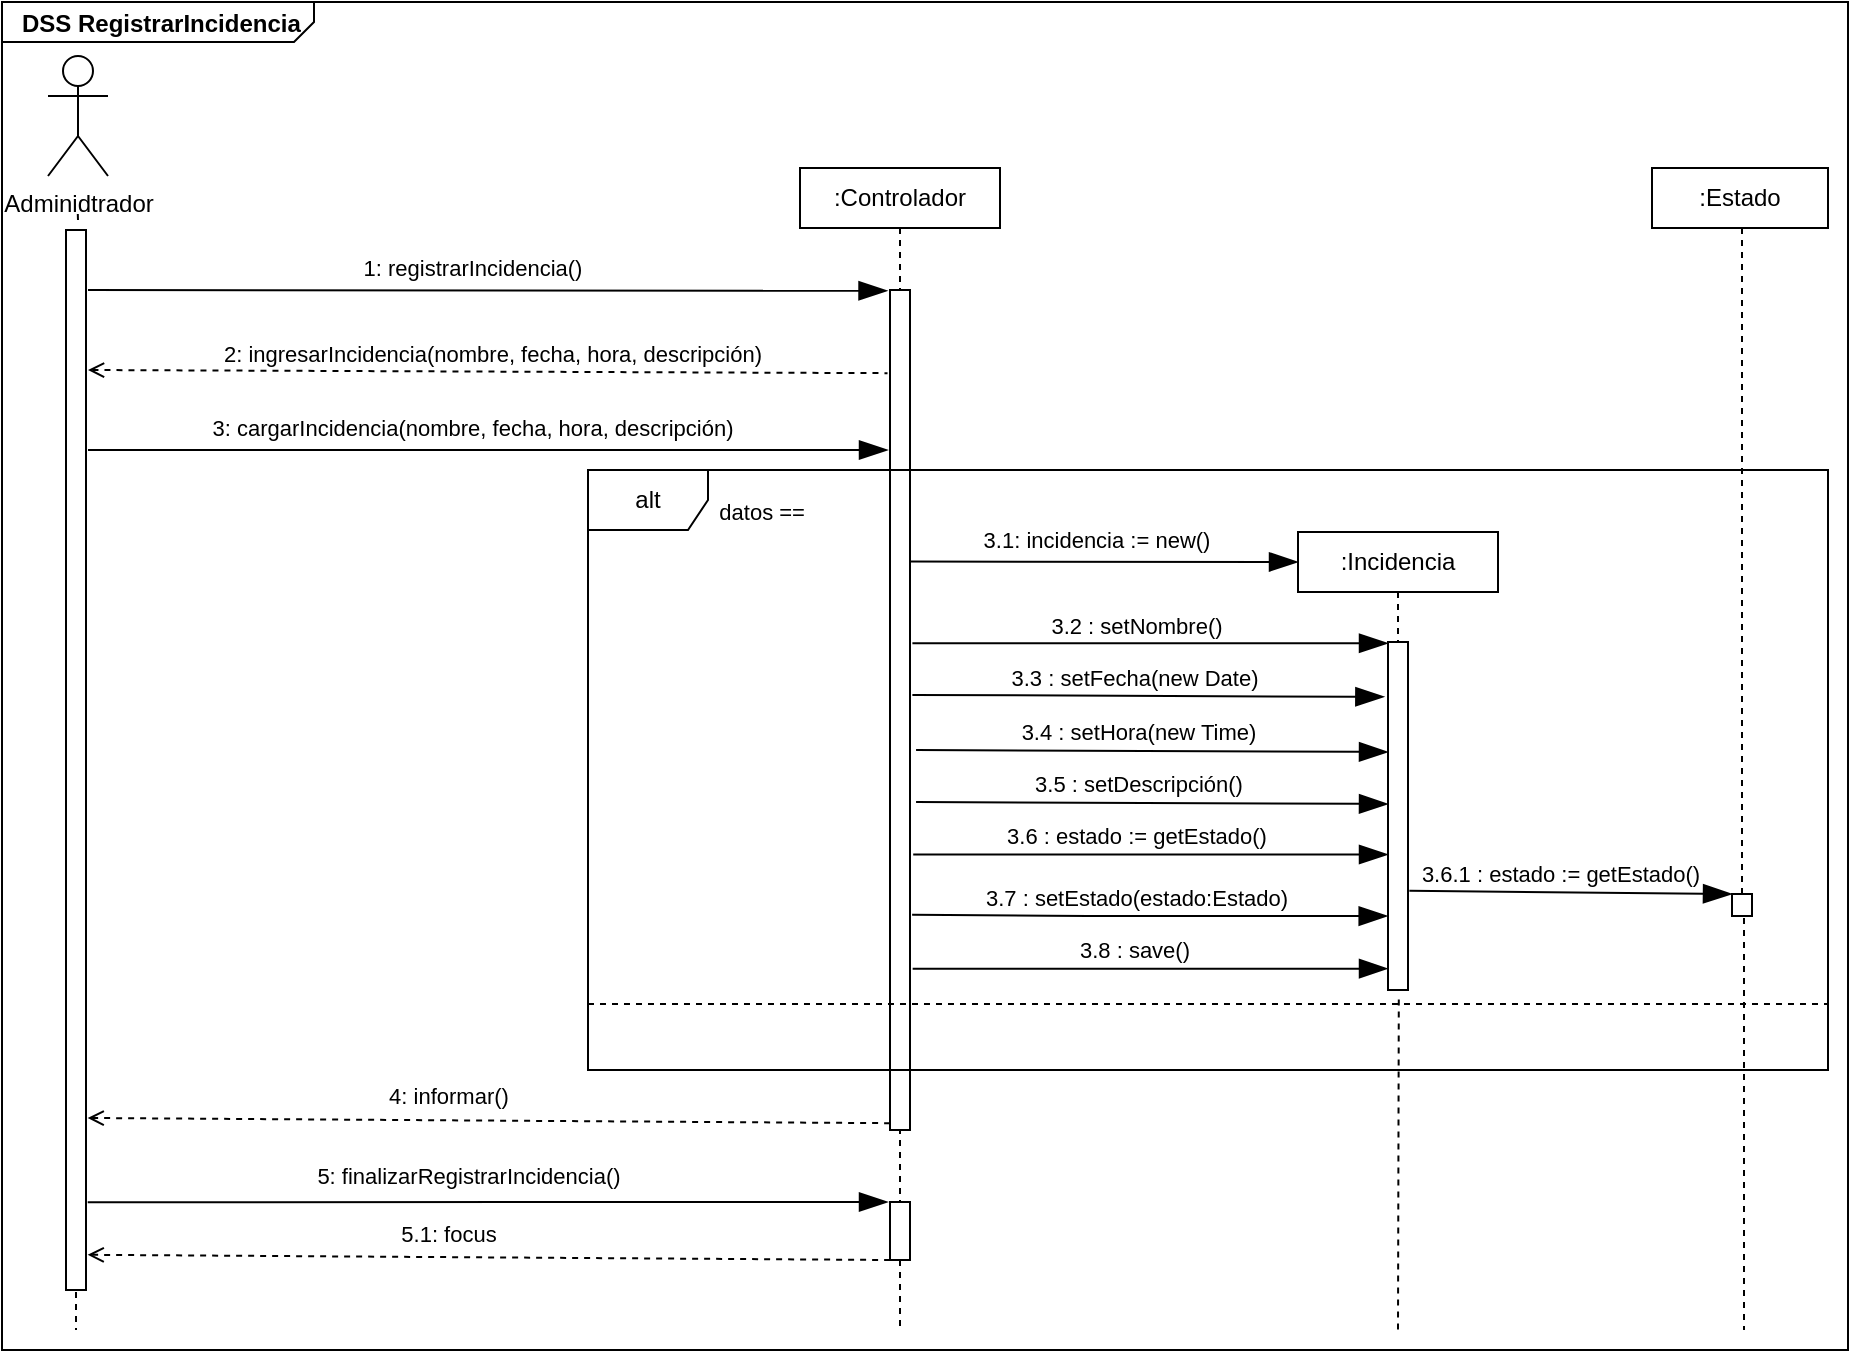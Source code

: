<mxfile>
    <diagram id="ywkjW1GdU65RQbeljVVS" name="DSD RegistrarIncidencia - 01">
        <mxGraphModel dx="1202" dy="518" grid="1" gridSize="10" guides="1" tooltips="1" connect="1" arrows="1" fold="1" page="1" pageScale="1" pageWidth="827" pageHeight="1169" math="0" shadow="0">
            <root>
                <mxCell id="0"/>
                <mxCell id="1" parent="0"/>
                <mxCell id="9e8IW_gTy-gTYRd1jonk-1" value="&lt;p style=&quot;margin: 0px ; margin-top: 4px ; margin-left: 10px ; text-align: left&quot;&gt;&lt;b&gt;DSS RegistrarIncidencia&lt;br&gt;&lt;/b&gt;&lt;/p&gt;" style="html=1;shape=mxgraph.sysml.package;labelX=156;html=1;overflow=fill;strokeWidth=1;recursiveResize=0;" parent="1" vertex="1">
                    <mxGeometry x="17" y="56" width="923" height="674" as="geometry"/>
                </mxCell>
                <mxCell id="9e8IW_gTy-gTYRd1jonk-2" value=":Controlador" style="shape=rect;html=1;whiteSpace=wrap;align=center;" parent="1" vertex="1">
                    <mxGeometry x="416" y="139" width="100" height="30" as="geometry"/>
                </mxCell>
                <mxCell id="9e8IW_gTy-gTYRd1jonk-3" value="" style="edgeStyle=none;dashed=1;html=1;endArrow=none;startArrow=none;" parent="1" edge="1">
                    <mxGeometry relative="1" as="geometry">
                        <mxPoint x="54" y="720" as="targetPoint"/>
                        <mxPoint x="54" y="509" as="sourcePoint"/>
                    </mxGeometry>
                </mxCell>
                <mxCell id="9e8IW_gTy-gTYRd1jonk-4" value="" style="edgeStyle=none;dashed=1;html=1;endArrow=none;" parent="1" source="9e8IW_gTy-gTYRd1jonk-2" edge="1">
                    <mxGeometry relative="1" as="geometry">
                        <mxPoint x="466" y="720" as="targetPoint"/>
                        <mxPoint x="465.98" y="415" as="sourcePoint"/>
                    </mxGeometry>
                </mxCell>
                <mxCell id="9e8IW_gTy-gTYRd1jonk-5" value="Adminidtrador" style="shape=umlActor;verticalLabelPosition=bottom;verticalAlign=top;html=1;" parent="1" vertex="1">
                    <mxGeometry x="40" y="83" width="30" height="60" as="geometry"/>
                </mxCell>
                <mxCell id="9e8IW_gTy-gTYRd1jonk-6" value=":Incidencia" style="shape=rect;html=1;whiteSpace=wrap;align=center;" parent="1" vertex="1">
                    <mxGeometry x="665" y="321" width="100" height="30" as="geometry"/>
                </mxCell>
                <mxCell id="9e8IW_gTy-gTYRd1jonk-7" value="" style="edgeStyle=none;dashed=1;html=1;endArrow=none;startArrow=none;exitX=0.54;exitY=1.027;exitDx=0;exitDy=0;exitPerimeter=0;" parent="1" source="9e8IW_gTy-gTYRd1jonk-12" edge="1">
                    <mxGeometry relative="1" as="geometry">
                        <mxPoint x="715" y="720" as="targetPoint"/>
                        <mxPoint x="714.87" y="558" as="sourcePoint"/>
                    </mxGeometry>
                </mxCell>
                <mxCell id="9e8IW_gTy-gTYRd1jonk-8" value="3.1: incidencia := new()" style="edgeStyle=none;html=1;endArrow=blockThin;verticalAlign=bottom;endSize=12;endFill=1;entryX=0;entryY=0.5;entryDx=0;entryDy=0;exitX=0.8;exitY=0.55;exitDx=0;exitDy=0;exitPerimeter=0;" parent="1" target="9e8IW_gTy-gTYRd1jonk-6" edge="1">
                    <mxGeometry x="-0.041" y="2" relative="1" as="geometry">
                        <mxPoint x="470.0" y="335.8" as="sourcePoint"/>
                        <mxPoint x="600" y="336" as="targetPoint"/>
                        <mxPoint as="offset"/>
                    </mxGeometry>
                </mxCell>
                <mxCell id="9e8IW_gTy-gTYRd1jonk-9" value="" style="html=1;points=[];perimeter=orthogonalPerimeter;" parent="1" vertex="1">
                    <mxGeometry x="49" y="170" width="10" height="530" as="geometry"/>
                </mxCell>
                <mxCell id="9e8IW_gTy-gTYRd1jonk-10" value="" style="edgeStyle=none;dashed=1;html=1;endArrow=none;entryX=0.606;entryY=-0.005;entryDx=0;entryDy=0;entryPerimeter=0;" parent="1" target="9e8IW_gTy-gTYRd1jonk-9" edge="1">
                    <mxGeometry relative="1" as="geometry">
                        <mxPoint x="54" y="420" as="targetPoint"/>
                        <mxPoint x="54.904" y="162.0" as="sourcePoint"/>
                    </mxGeometry>
                </mxCell>
                <mxCell id="9e8IW_gTy-gTYRd1jonk-11" value="" style="html=1;points=[];perimeter=orthogonalPerimeter;" parent="1" vertex="1">
                    <mxGeometry x="461" y="200" width="10" height="420" as="geometry"/>
                </mxCell>
                <mxCell id="9e8IW_gTy-gTYRd1jonk-12" value="" style="html=1;points=[];perimeter=orthogonalPerimeter;" parent="1" vertex="1">
                    <mxGeometry x="710" y="376" width="10" height="174" as="geometry"/>
                </mxCell>
                <mxCell id="9e8IW_gTy-gTYRd1jonk-13" value="" style="edgeStyle=none;dashed=1;html=1;endArrow=none;" parent="1" source="9e8IW_gTy-gTYRd1jonk-6" target="9e8IW_gTy-gTYRd1jonk-12" edge="1">
                    <mxGeometry relative="1" as="geometry">
                        <mxPoint x="709" y="490" as="targetPoint"/>
                        <mxPoint x="709" y="351" as="sourcePoint"/>
                    </mxGeometry>
                </mxCell>
                <mxCell id="9e8IW_gTy-gTYRd1jonk-15" value="3.2 : setNombre()" style="edgeStyle=none;html=1;endArrow=blockThin;verticalAlign=bottom;endSize=12;endFill=1;exitX=1.02;exitY=0.697;exitDx=0;exitDy=0;exitPerimeter=0;" parent="1" edge="1">
                    <mxGeometry x="-0.064" relative="1" as="geometry">
                        <mxPoint x="472.2" y="376.652" as="sourcePoint"/>
                        <mxPoint x="710" y="376.652" as="targetPoint"/>
                        <mxPoint as="offset"/>
                    </mxGeometry>
                </mxCell>
                <mxCell id="9e8IW_gTy-gTYRd1jonk-16" value="3.3 : setFecha(new Date)" style="edgeStyle=none;html=1;endArrow=blockThin;verticalAlign=bottom;endSize=12;endFill=1;entryX=-0.183;entryY=0.363;entryDx=0;entryDy=0;entryPerimeter=0;exitX=1.02;exitY=0.747;exitDx=0;exitDy=0;exitPerimeter=0;" parent="1" edge="1">
                    <mxGeometry x="-0.064" relative="1" as="geometry">
                        <mxPoint x="472.2" y="402.452" as="sourcePoint"/>
                        <mxPoint x="708.17" y="403.436" as="targetPoint"/>
                        <mxPoint as="offset"/>
                    </mxGeometry>
                </mxCell>
                <mxCell id="9e8IW_gTy-gTYRd1jonk-17" value="3.6 : estado := getEstado()" style="edgeStyle=none;html=1;endArrow=blockThin;verticalAlign=bottom;endSize=12;endFill=1;exitX=1.06;exitY=0.797;exitDx=0;exitDy=0;exitPerimeter=0;" parent="1" edge="1">
                    <mxGeometry x="-0.064" relative="1" as="geometry">
                        <mxPoint x="472.6" y="482.252" as="sourcePoint"/>
                        <mxPoint x="710" y="482.252" as="targetPoint"/>
                        <mxPoint as="offset"/>
                    </mxGeometry>
                </mxCell>
                <mxCell id="9e8IW_gTy-gTYRd1jonk-18" value="4: informar()" style="endArrow=none;html=1;exitX=1.183;exitY=0.781;exitDx=0;exitDy=0;exitPerimeter=0;endFill=0;startArrow=open;startFill=0;dashed=1;entryX=0.2;entryY=0.999;entryDx=0;entryDy=0;entryPerimeter=0;" parent="1" edge="1">
                    <mxGeometry x="-0.102" y="12" width="50" height="50" relative="1" as="geometry">
                        <mxPoint x="59.83" y="613.986" as="sourcePoint"/>
                        <mxPoint x="461" y="616.59" as="targetPoint"/>
                        <mxPoint as="offset"/>
                    </mxGeometry>
                </mxCell>
                <mxCell id="9e8IW_gTy-gTYRd1jonk-19" value="3.8 : save()" style="edgeStyle=none;html=1;endArrow=blockThin;verticalAlign=bottom;endSize=12;endFill=1;exitX=1.033;exitY=0.927;exitDx=0;exitDy=0;exitPerimeter=0;" parent="1" edge="1">
                    <mxGeometry x="-0.064" relative="1" as="geometry">
                        <mxPoint x="472.33" y="539.332" as="sourcePoint"/>
                        <mxPoint x="710" y="539.332" as="targetPoint"/>
                        <mxPoint as="offset"/>
                    </mxGeometry>
                </mxCell>
                <mxCell id="9e8IW_gTy-gTYRd1jonk-20" value=":Estado" style="shape=rect;html=1;whiteSpace=wrap;align=center;" parent="1" vertex="1">
                    <mxGeometry x="842" y="139" width="88" height="30" as="geometry"/>
                </mxCell>
                <mxCell id="9e8IW_gTy-gTYRd1jonk-21" value="" style="html=1;points=[];perimeter=orthogonalPerimeter;" parent="1" vertex="1">
                    <mxGeometry x="882" y="502" width="10" height="11" as="geometry"/>
                </mxCell>
                <mxCell id="9e8IW_gTy-gTYRd1jonk-22" value="" style="edgeStyle=none;dashed=1;html=1;endArrow=none;" parent="1" target="9e8IW_gTy-gTYRd1jonk-21" edge="1">
                    <mxGeometry relative="1" as="geometry">
                        <mxPoint x="887" y="450" as="targetPoint"/>
                        <mxPoint x="887" y="169" as="sourcePoint"/>
                    </mxGeometry>
                </mxCell>
                <mxCell id="9e8IW_gTy-gTYRd1jonk-23" value="" style="edgeStyle=none;dashed=1;html=1;endArrow=none;startArrow=none;exitX=0.6;exitY=1.091;exitDx=0;exitDy=0;exitPerimeter=0;" parent="1" source="9e8IW_gTy-gTYRd1jonk-21" edge="1">
                    <mxGeometry relative="1" as="geometry">
                        <mxPoint x="888" y="720" as="targetPoint"/>
                        <mxPoint x="889" y="530" as="sourcePoint"/>
                    </mxGeometry>
                </mxCell>
                <mxCell id="9e8IW_gTy-gTYRd1jonk-24" value="3.6.1 : estado := getEstado()" style="edgeStyle=none;html=1;endArrow=blockThin;verticalAlign=bottom;endSize=12;endFill=1;exitX=1.067;exitY=0.578;exitDx=0;exitDy=0;exitPerimeter=0;" parent="1" edge="1">
                    <mxGeometry x="-0.064" relative="1" as="geometry">
                        <mxPoint x="720.67" y="500.416" as="sourcePoint"/>
                        <mxPoint x="882" y="502" as="targetPoint"/>
                        <mxPoint as="offset"/>
                    </mxGeometry>
                </mxCell>
                <mxCell id="9e8IW_gTy-gTYRd1jonk-26" value="1: registrarIncidencia()" style="edgeStyle=none;html=1;endArrow=blockThin;verticalAlign=bottom;endSize=12;endFill=1;entryX=-0.124;entryY=0.001;entryDx=0;entryDy=0;entryPerimeter=0;" parent="1" target="9e8IW_gTy-gTYRd1jonk-11" edge="1">
                    <mxGeometry x="-0.041" y="2" relative="1" as="geometry">
                        <mxPoint x="60" y="200" as="sourcePoint"/>
                        <mxPoint x="351" y="200" as="targetPoint"/>
                        <mxPoint as="offset"/>
                    </mxGeometry>
                </mxCell>
                <mxCell id="9e8IW_gTy-gTYRd1jonk-27" value="alt" style="shape=umlFrame;whiteSpace=wrap;html=1;" parent="1" vertex="1">
                    <mxGeometry x="310" y="290" width="620" height="300" as="geometry"/>
                </mxCell>
                <mxCell id="9e8IW_gTy-gTYRd1jonk-28" value="3: cargarIncidencia(nombre, fecha, hora, descripción)" style="edgeStyle=none;html=1;endArrow=blockThin;verticalAlign=bottom;endSize=12;endFill=1;" parent="1" edge="1">
                    <mxGeometry x="-0.041" y="2" relative="1" as="geometry">
                        <mxPoint x="60" y="280" as="sourcePoint"/>
                        <mxPoint x="460" y="280" as="targetPoint"/>
                        <mxPoint as="offset"/>
                    </mxGeometry>
                </mxCell>
                <mxCell id="9e8IW_gTy-gTYRd1jonk-29" value="&lt;span style=&quot;font-size: 11px ; font-family: &amp;#34;calibri&amp;#34; , &amp;#34;sans-serif&amp;#34;&quot;&gt;&lt;font color=&quot;#ffffff&quot; style=&quot;font-size: 11px&quot;&gt;[&lt;/font&gt;&lt;/span&gt;&lt;span&gt;datos ==&amp;nbsp;&lt;/span&gt;&lt;span style=&quot;font-size: 11px ; font-family: &amp;#34;calibri&amp;#34; , &amp;#34;sans-serif&amp;#34;&quot;&gt;&lt;font color=&quot;#ffffff&quot; style=&quot;font-size: 11px&quot;&gt;validos]&lt;/font&gt;&lt;/span&gt;" style="text;html=1;strokeColor=none;fillColor=none;align=center;verticalAlign=middle;whiteSpace=wrap;rounded=0;fontSize=11;" parent="1" vertex="1">
                    <mxGeometry x="368" y="296" width="93" height="30" as="geometry"/>
                </mxCell>
                <mxCell id="9e8IW_gTy-gTYRd1jonk-30" value="2: ingresarIncidencia(nombre, fecha, hora, descripción)" style="edgeStyle=none;html=1;endArrow=none;verticalAlign=bottom;endSize=12;endFill=0;startArrow=open;startFill=0;dashed=1;entryX=-0.124;entryY=0.099;entryDx=0;entryDy=0;entryPerimeter=0;" parent="1" target="9e8IW_gTy-gTYRd1jonk-11" edge="1">
                    <mxGeometry x="0.01" relative="1" as="geometry">
                        <mxPoint x="60" y="240" as="sourcePoint"/>
                        <mxPoint x="351" y="240" as="targetPoint"/>
                        <mxPoint as="offset"/>
                    </mxGeometry>
                </mxCell>
                <mxCell id="9e8IW_gTy-gTYRd1jonk-31" value="" style="endArrow=none;html=1;dashed=1;fontSize=10;fontColor=#FFFFFF;entryX=1;entryY=0.859;entryDx=0;entryDy=0;entryPerimeter=0;" parent="1" edge="1">
                    <mxGeometry width="50" height="50" relative="1" as="geometry">
                        <mxPoint x="310" y="557" as="sourcePoint"/>
                        <mxPoint x="930" y="557.06" as="targetPoint"/>
                    </mxGeometry>
                </mxCell>
                <mxCell id="cHvYax992kicr-TwUcTw-1" value="" style="endArrow=blockThin;html=1;exitX=0.086;exitY=0.994;exitDx=0;exitDy=0;exitPerimeter=0;endFill=1;endSize=12;" parent="1" edge="1">
                    <mxGeometry width="50" height="50" relative="1" as="geometry">
                        <mxPoint x="59.86" y="656.12" as="sourcePoint"/>
                        <mxPoint x="460" y="656" as="targetPoint"/>
                    </mxGeometry>
                </mxCell>
                <mxCell id="cHvYax992kicr-TwUcTw-3" value="5: finalizarRegistrarIncidencia()" style="edgeLabel;html=1;align=center;verticalAlign=middle;resizable=0;points=[];" parent="cHvYax992kicr-TwUcTw-1" vertex="1" connectable="0">
                    <mxGeometry x="0.14" y="-5" relative="1" as="geometry">
                        <mxPoint x="-38" y="-18" as="offset"/>
                    </mxGeometry>
                </mxCell>
                <mxCell id="cHvYax992kicr-TwUcTw-2" value="" style="html=1;points=[];perimeter=orthogonalPerimeter;" parent="1" vertex="1">
                    <mxGeometry x="461" y="656" width="10" height="29" as="geometry"/>
                </mxCell>
                <mxCell id="cHvYax992kicr-TwUcTw-6" value="5.1: focus" style="endArrow=none;html=1;exitX=1.183;exitY=0.781;exitDx=0;exitDy=0;exitPerimeter=0;endFill=0;startArrow=open;startFill=0;dashed=1;entryX=0.2;entryY=0.999;entryDx=0;entryDy=0;entryPerimeter=0;" parent="1" edge="1">
                    <mxGeometry x="-0.102" y="12" width="50" height="50" relative="1" as="geometry">
                        <mxPoint x="59.83" y="682.396" as="sourcePoint"/>
                        <mxPoint x="461" y="685.0" as="targetPoint"/>
                        <mxPoint as="offset"/>
                    </mxGeometry>
                </mxCell>
                <mxCell id="2lfR7MNyvM3aZ6xBtBCL-1" value="3.7 : setEstado(estado:Estado)" style="edgeStyle=none;html=1;endArrow=blockThin;verticalAlign=bottom;endSize=12;endFill=1;entryX=-0.017;entryY=0.727;entryDx=0;entryDy=0;entryPerimeter=0;exitX=1.006;exitY=0.869;exitDx=0;exitDy=0;exitPerimeter=0;" parent="1" edge="1">
                    <mxGeometry x="-0.061" relative="1" as="geometry">
                        <mxPoint x="472.06" y="512.404" as="sourcePoint"/>
                        <mxPoint x="709.83" y="513.044" as="targetPoint"/>
                        <mxPoint as="offset"/>
                        <Array as="points">
                            <mxPoint x="550" y="513"/>
                        </Array>
                    </mxGeometry>
                </mxCell>
                <mxCell id="F_MSPyYtYtzCuBiD-bw5-1" value="3.4 : setHora(new Time)" style="edgeStyle=none;html=1;endArrow=blockThin;verticalAlign=bottom;endSize=12;endFill=1;entryX=-0.183;entryY=0.363;entryDx=0;entryDy=0;entryPerimeter=0;exitX=1.02;exitY=0.747;exitDx=0;exitDy=0;exitPerimeter=0;" parent="1" edge="1">
                    <mxGeometry x="-0.064" relative="1" as="geometry">
                        <mxPoint x="474.03" y="430.002" as="sourcePoint"/>
                        <mxPoint x="710.0" y="430.986" as="targetPoint"/>
                        <mxPoint as="offset"/>
                    </mxGeometry>
                </mxCell>
                <mxCell id="F_MSPyYtYtzCuBiD-bw5-2" value="3.5 : setDescripción()" style="edgeStyle=none;html=1;endArrow=blockThin;verticalAlign=bottom;endSize=12;endFill=1;entryX=-0.183;entryY=0.363;entryDx=0;entryDy=0;entryPerimeter=0;exitX=1.02;exitY=0.747;exitDx=0;exitDy=0;exitPerimeter=0;" parent="1" edge="1">
                    <mxGeometry x="-0.064" relative="1" as="geometry">
                        <mxPoint x="474.03" y="456.002" as="sourcePoint"/>
                        <mxPoint x="710" y="456.986" as="targetPoint"/>
                        <mxPoint as="offset"/>
                    </mxGeometry>
                </mxCell>
            </root>
        </mxGraphModel>
    </diagram>
    <diagram id="ZC-CvgjaUYT2lDbVZUbr" name="DSD RegistrarSolicitud - 02">
        <mxGraphModel dx="1414" dy="609" grid="1" gridSize="10" guides="1" tooltips="1" connect="1" arrows="1" fold="1" page="1" pageScale="1" pageWidth="827" pageHeight="1169" math="0" shadow="0">
            <root>
                <mxCell id="NvEh2hjnPM8XKHTTVufB-0"/>
                <mxCell id="NvEh2hjnPM8XKHTTVufB-1" parent="NvEh2hjnPM8XKHTTVufB-0"/>
                <mxCell id="Ah4GFD8Gs_DWcPnJRt3K-0" value="&lt;p style=&quot;margin: 0px ; margin-top: 4px ; margin-left: 10px ; text-align: left&quot;&gt;&lt;b&gt;DSS RegistrarSolicitud&lt;br&gt;&lt;/b&gt;&lt;/p&gt;" style="html=1;shape=mxgraph.sysml.package;labelX=156;html=1;overflow=fill;strokeWidth=1;recursiveResize=0;" parent="NvEh2hjnPM8XKHTTVufB-1" vertex="1">
                    <mxGeometry x="10" y="50" width="1256" height="880" as="geometry"/>
                </mxCell>
                <mxCell id="Ah4GFD8Gs_DWcPnJRt3K-1" value=":Controlador" style="shape=rect;html=1;whiteSpace=wrap;align=center;" parent="NvEh2hjnPM8XKHTTVufB-1" vertex="1">
                    <mxGeometry x="571" y="139" width="100" height="30" as="geometry"/>
                </mxCell>
                <mxCell id="Ah4GFD8Gs_DWcPnJRt3K-2" value="" style="edgeStyle=none;dashed=1;html=1;endArrow=none;startArrow=none;" parent="NvEh2hjnPM8XKHTTVufB-1" edge="1">
                    <mxGeometry relative="1" as="geometry">
                        <mxPoint x="49" y="920" as="targetPoint"/>
                        <mxPoint x="49" y="556" as="sourcePoint"/>
                    </mxGeometry>
                </mxCell>
                <mxCell id="Ah4GFD8Gs_DWcPnJRt3K-3" value="" style="edgeStyle=none;dashed=1;html=1;endArrow=none;" parent="NvEh2hjnPM8XKHTTVufB-1" edge="1">
                    <mxGeometry relative="1" as="geometry">
                        <mxPoint x="621" y="920" as="targetPoint"/>
                        <mxPoint x="621" y="170.0" as="sourcePoint"/>
                    </mxGeometry>
                </mxCell>
                <mxCell id="Ah4GFD8Gs_DWcPnJRt3K-4" value="Adminidtrador" style="shape=umlActor;verticalLabelPosition=bottom;verticalAlign=top;html=1;" parent="NvEh2hjnPM8XKHTTVufB-1" vertex="1">
                    <mxGeometry x="35" y="83" width="30" height="60" as="geometry"/>
                </mxCell>
                <mxCell id="Ah4GFD8Gs_DWcPnJRt3K-5" value=":Solicitud" style="shape=rect;html=1;whiteSpace=wrap;align=center;" parent="NvEh2hjnPM8XKHTTVufB-1" vertex="1">
                    <mxGeometry x="857" y="302" width="100" height="30" as="geometry"/>
                </mxCell>
                <mxCell id="Ah4GFD8Gs_DWcPnJRt3K-6" value="" style="edgeStyle=none;dashed=1;html=1;endArrow=none;startArrow=none;exitX=0.583;exitY=1.009;exitDx=0;exitDy=0;exitPerimeter=0;entryX=0.719;entryY=0.988;entryDx=0;entryDy=0;entryPerimeter=0;" parent="NvEh2hjnPM8XKHTTVufB-1" target="Ah4GFD8Gs_DWcPnJRt3K-0" edge="1">
                    <mxGeometry relative="1" as="geometry">
                        <mxPoint x="907" y="780" as="targetPoint"/>
                        <mxPoint x="906.83" y="638.214" as="sourcePoint"/>
                    </mxGeometry>
                </mxCell>
                <mxCell id="Ah4GFD8Gs_DWcPnJRt3K-7" value="3.1: solicitud := new()" style="edgeStyle=none;html=1;endArrow=blockThin;verticalAlign=bottom;endSize=12;endFill=1;entryX=0;entryY=0.5;entryDx=0;entryDy=0;exitX=0.8;exitY=0.55;exitDx=0;exitDy=0;exitPerimeter=0;" parent="NvEh2hjnPM8XKHTTVufB-1" target="Ah4GFD8Gs_DWcPnJRt3K-5" edge="1">
                    <mxGeometry x="-0.041" y="2" relative="1" as="geometry">
                        <mxPoint x="625.0" y="316.8" as="sourcePoint"/>
                        <mxPoint x="755" y="317" as="targetPoint"/>
                        <mxPoint as="offset"/>
                    </mxGeometry>
                </mxCell>
                <mxCell id="Ah4GFD8Gs_DWcPnJRt3K-8" value="" style="html=1;points=[];perimeter=orthogonalPerimeter;" parent="NvEh2hjnPM8XKHTTVufB-1" vertex="1">
                    <mxGeometry x="44" y="170" width="10" height="730" as="geometry"/>
                </mxCell>
                <mxCell id="Ah4GFD8Gs_DWcPnJRt3K-9" value="" style="edgeStyle=none;dashed=1;html=1;endArrow=none;entryX=0.606;entryY=-0.005;entryDx=0;entryDy=0;entryPerimeter=0;" parent="NvEh2hjnPM8XKHTTVufB-1" target="Ah4GFD8Gs_DWcPnJRt3K-8" edge="1">
                    <mxGeometry relative="1" as="geometry">
                        <mxPoint x="54" y="420" as="targetPoint"/>
                        <mxPoint x="54.904" y="162.0" as="sourcePoint"/>
                    </mxGeometry>
                </mxCell>
                <mxCell id="Ah4GFD8Gs_DWcPnJRt3K-10" value="" style="html=1;points=[];perimeter=orthogonalPerimeter;" parent="NvEh2hjnPM8XKHTTVufB-1" vertex="1">
                    <mxGeometry x="616" y="200" width="10" height="550" as="geometry"/>
                </mxCell>
                <mxCell id="Ah4GFD8Gs_DWcPnJRt3K-11" value="" style="html=1;points=[];perimeter=orthogonalPerimeter;" parent="NvEh2hjnPM8XKHTTVufB-1" vertex="1">
                    <mxGeometry x="902" y="357" width="10" height="373" as="geometry"/>
                </mxCell>
                <mxCell id="Ah4GFD8Gs_DWcPnJRt3K-12" value="" style="edgeStyle=none;dashed=1;html=1;endArrow=none;" parent="NvEh2hjnPM8XKHTTVufB-1" source="Ah4GFD8Gs_DWcPnJRt3K-5" target="Ah4GFD8Gs_DWcPnJRt3K-11" edge="1">
                    <mxGeometry relative="1" as="geometry">
                        <mxPoint x="901" y="471" as="targetPoint"/>
                        <mxPoint x="901" y="332" as="sourcePoint"/>
                    </mxGeometry>
                </mxCell>
                <mxCell id="Ah4GFD8Gs_DWcPnJRt3K-13" value="3.2 : setNombre()" style="edgeStyle=none;html=1;endArrow=blockThin;verticalAlign=bottom;endSize=12;endFill=1;exitX=1.02;exitY=0.697;exitDx=0;exitDy=0;exitPerimeter=0;" parent="NvEh2hjnPM8XKHTTVufB-1" target="Ah4GFD8Gs_DWcPnJRt3K-11" edge="1">
                    <mxGeometry x="-0.064" relative="1" as="geometry">
                        <mxPoint x="627.2" y="357.652" as="sourcePoint"/>
                        <mxPoint x="865" y="357.652" as="targetPoint"/>
                        <mxPoint as="offset"/>
                    </mxGeometry>
                </mxCell>
                <mxCell id="Ah4GFD8Gs_DWcPnJRt3K-14" value="3.3 : setServicio(servicio_id)" style="edgeStyle=none;html=1;endArrow=blockThin;verticalAlign=bottom;endSize=12;endFill=1;entryX=0;entryY=0.07;entryDx=0;entryDy=0;entryPerimeter=0;exitX=1.02;exitY=0.747;exitDx=0;exitDy=0;exitPerimeter=0;" parent="NvEh2hjnPM8XKHTTVufB-1" target="Ah4GFD8Gs_DWcPnJRt3K-11" edge="1">
                    <mxGeometry x="-0.064" relative="1" as="geometry">
                        <mxPoint x="627.2" y="383.452" as="sourcePoint"/>
                        <mxPoint x="863.17" y="384.436" as="targetPoint"/>
                        <mxPoint as="offset"/>
                    </mxGeometry>
                </mxCell>
                <mxCell id="Ah4GFD8Gs_DWcPnJRt3K-15" value="3.10 : estado := getEstado()" style="edgeStyle=none;html=1;endArrow=blockThin;verticalAlign=bottom;endSize=12;endFill=1;exitX=1.06;exitY=0.797;exitDx=0;exitDy=0;exitPerimeter=0;" parent="NvEh2hjnPM8XKHTTVufB-1" edge="1">
                    <mxGeometry x="-0.064" relative="1" as="geometry">
                        <mxPoint x="627.6" y="573.252" as="sourcePoint"/>
                        <mxPoint x="900" y="573" as="targetPoint"/>
                        <mxPoint as="offset"/>
                    </mxGeometry>
                </mxCell>
                <mxCell id="Ah4GFD8Gs_DWcPnJRt3K-16" value="4 : informar()" style="endArrow=none;html=1;endFill=0;startArrow=open;startFill=0;dashed=1;entryX=0.4;entryY=0.97;entryDx=0;entryDy=0;entryPerimeter=0;" parent="NvEh2hjnPM8XKHTTVufB-1" edge="1">
                    <mxGeometry x="-0.102" y="12" width="50" height="50" relative="1" as="geometry">
                        <mxPoint x="53" y="812.46" as="sourcePoint"/>
                        <mxPoint x="619" y="812.1" as="targetPoint"/>
                        <mxPoint as="offset"/>
                    </mxGeometry>
                </mxCell>
                <mxCell id="Ah4GFD8Gs_DWcPnJRt3K-17" value="3.12 : save()" style="edgeStyle=none;html=1;endArrow=blockThin;verticalAlign=bottom;endSize=12;endFill=1;exitX=1.033;exitY=0.927;exitDx=0;exitDy=0;exitPerimeter=0;" parent="NvEh2hjnPM8XKHTTVufB-1" edge="1">
                    <mxGeometry x="-0.064" relative="1" as="geometry">
                        <mxPoint x="627.33" y="628.332" as="sourcePoint"/>
                        <mxPoint x="900" y="628" as="targetPoint"/>
                        <mxPoint as="offset"/>
                    </mxGeometry>
                </mxCell>
                <mxCell id="Ah4GFD8Gs_DWcPnJRt3K-18" value=":Estado" style="shape=rect;html=1;whiteSpace=wrap;align=center;" parent="NvEh2hjnPM8XKHTTVufB-1" vertex="1">
                    <mxGeometry x="1038" y="139" width="88" height="30" as="geometry"/>
                </mxCell>
                <mxCell id="Ah4GFD8Gs_DWcPnJRt3K-19" value="" style="html=1;points=[];perimeter=orthogonalPerimeter;" parent="NvEh2hjnPM8XKHTTVufB-1" vertex="1">
                    <mxGeometry x="1078" y="594" width="10" height="11" as="geometry"/>
                </mxCell>
                <mxCell id="Ah4GFD8Gs_DWcPnJRt3K-20" value="" style="edgeStyle=none;dashed=1;html=1;endArrow=none;" parent="NvEh2hjnPM8XKHTTVufB-1" target="Ah4GFD8Gs_DWcPnJRt3K-19" edge="1">
                    <mxGeometry relative="1" as="geometry">
                        <mxPoint x="1083" y="450" as="targetPoint"/>
                        <mxPoint x="1083" y="169" as="sourcePoint"/>
                    </mxGeometry>
                </mxCell>
                <mxCell id="Ah4GFD8Gs_DWcPnJRt3K-21" value="" style="edgeStyle=none;dashed=1;html=1;endArrow=none;startArrow=none;exitX=0.6;exitY=1;exitDx=0;exitDy=0;exitPerimeter=0;" parent="NvEh2hjnPM8XKHTTVufB-1" source="Ah4GFD8Gs_DWcPnJRt3K-19" edge="1">
                    <mxGeometry relative="1" as="geometry">
                        <mxPoint x="1084" y="920" as="targetPoint"/>
                        <mxPoint x="1084" y="610" as="sourcePoint"/>
                    </mxGeometry>
                </mxCell>
                <mxCell id="Ah4GFD8Gs_DWcPnJRt3K-22" value="3.10.1 : estado := getEstado()" style="edgeStyle=none;html=1;endArrow=blockThin;verticalAlign=bottom;endSize=12;endFill=1;exitX=1.067;exitY=0.578;exitDx=0;exitDy=0;exitPerimeter=0;" parent="NvEh2hjnPM8XKHTTVufB-1" edge="1">
                    <mxGeometry x="-0.029" y="-1" relative="1" as="geometry">
                        <mxPoint x="912.67" y="592.416" as="sourcePoint"/>
                        <mxPoint x="1081" y="594" as="targetPoint"/>
                        <mxPoint as="offset"/>
                    </mxGeometry>
                </mxCell>
                <mxCell id="Ah4GFD8Gs_DWcPnJRt3K-23" value="1: registrarSolicitud()" style="edgeStyle=none;html=1;endArrow=blockThin;verticalAlign=bottom;endSize=12;endFill=1;entryX=0.5;entryY=0.002;entryDx=0;entryDy=0;entryPerimeter=0;exitX=1.3;exitY=0.04;exitDx=0;exitDy=0;exitPerimeter=0;" parent="NvEh2hjnPM8XKHTTVufB-1" source="Ah4GFD8Gs_DWcPnJRt3K-8" edge="1">
                    <mxGeometry x="-0.041" y="2" relative="1" as="geometry">
                        <mxPoint x="52.52" y="199.828" as="sourcePoint"/>
                        <mxPoint x="617" y="200.1" as="targetPoint"/>
                        <mxPoint as="offset"/>
                    </mxGeometry>
                </mxCell>
                <mxCell id="Ah4GFD8Gs_DWcPnJRt3K-24" value="alt" style="shape=umlFrame;whiteSpace=wrap;html=1;" parent="NvEh2hjnPM8XKHTTVufB-1" vertex="1">
                    <mxGeometry x="462" y="275" width="778" height="515" as="geometry"/>
                </mxCell>
                <mxCell id="Ah4GFD8Gs_DWcPnJRt3K-26" value="&lt;span style=&quot;font-size: 11px ; font-family: &amp;#34;calibri&amp;#34; , &amp;#34;sans-serif&amp;#34;&quot;&gt;&lt;font color=&quot;#ffffff&quot; style=&quot;font-size: 11px&quot;&gt;[&lt;/font&gt;&lt;/span&gt;&lt;span&gt;datos ==&amp;nbsp;&lt;/span&gt;&lt;span style=&quot;font-size: 11px ; font-family: &amp;#34;calibri&amp;#34; , &amp;#34;sans-serif&amp;#34;&quot;&gt;&lt;font color=&quot;#ffffff&quot; style=&quot;font-size: 11px&quot;&gt;validos]&lt;/font&gt;&lt;/span&gt;" style="text;html=1;strokeColor=none;fillColor=none;align=center;verticalAlign=middle;whiteSpace=wrap;rounded=0;fontSize=11;" parent="NvEh2hjnPM8XKHTTVufB-1" vertex="1">
                    <mxGeometry x="530" y="272" width="87" height="48" as="geometry"/>
                </mxCell>
                <mxCell id="Ah4GFD8Gs_DWcPnJRt3K-28" value="" style="endArrow=none;html=1;dashed=1;fontSize=10;fontColor=#FFFFFF;" parent="NvEh2hjnPM8XKHTTVufB-1" edge="1">
                    <mxGeometry width="50" height="50" relative="1" as="geometry">
                        <mxPoint x="466" y="747" as="sourcePoint"/>
                        <mxPoint x="1240" y="747" as="targetPoint"/>
                    </mxGeometry>
                </mxCell>
                <mxCell id="Ah4GFD8Gs_DWcPnJRt3K-30" value="" style="endArrow=blockThin;html=1;endFill=1;endSize=12;entryX=0.4;entryY=0.034;entryDx=0;entryDy=0;entryPerimeter=0;" parent="NvEh2hjnPM8XKHTTVufB-1" edge="1">
                    <mxGeometry width="50" height="50" relative="1" as="geometry">
                        <mxPoint x="55" y="846" as="sourcePoint"/>
                        <mxPoint x="619" y="845.986" as="targetPoint"/>
                    </mxGeometry>
                </mxCell>
                <mxCell id="Ah4GFD8Gs_DWcPnJRt3K-31" value="5: finalizarRegistrarIncidencia()" style="edgeLabel;html=1;align=center;verticalAlign=middle;resizable=0;points=[];" parent="Ah4GFD8Gs_DWcPnJRt3K-30" vertex="1" connectable="0">
                    <mxGeometry x="0.14" y="-5" relative="1" as="geometry">
                        <mxPoint x="-59" y="-17" as="offset"/>
                    </mxGeometry>
                </mxCell>
                <mxCell id="Ah4GFD8Gs_DWcPnJRt3K-32" value="" style="html=1;points=[];perimeter=orthogonalPerimeter;" parent="NvEh2hjnPM8XKHTTVufB-1" vertex="1">
                    <mxGeometry x="616" y="846" width="10" height="29" as="geometry"/>
                </mxCell>
                <mxCell id="Ah4GFD8Gs_DWcPnJRt3K-33" value="5.1: focus" style="endArrow=none;html=1;endFill=0;startArrow=open;startFill=0;dashed=1;entryX=-0.3;entryY=1;entryDx=0;entryDy=0;entryPerimeter=0;" parent="NvEh2hjnPM8XKHTTVufB-1" edge="1">
                    <mxGeometry x="-0.102" y="12" width="50" height="50" relative="1" as="geometry">
                        <mxPoint x="54" y="876" as="sourcePoint"/>
                        <mxPoint x="613" y="876" as="targetPoint"/>
                        <mxPoint as="offset"/>
                    </mxGeometry>
                </mxCell>
                <mxCell id="Ah4GFD8Gs_DWcPnJRt3K-34" value="3.11 : setEstado(estado:Estado)" style="edgeStyle=none;html=1;endArrow=blockThin;verticalAlign=bottom;endSize=12;endFill=1;exitX=1.006;exitY=0.869;exitDx=0;exitDy=0;exitPerimeter=0;" parent="NvEh2hjnPM8XKHTTVufB-1" target="Ah4GFD8Gs_DWcPnJRt3K-11" edge="1">
                    <mxGeometry x="-0.061" relative="1" as="geometry">
                        <mxPoint x="627.06" y="603.404" as="sourcePoint"/>
                        <mxPoint x="864.83" y="604.044" as="targetPoint"/>
                        <mxPoint as="offset"/>
                        <Array as="points">
                            <mxPoint x="705" y="604"/>
                        </Array>
                    </mxGeometry>
                </mxCell>
                <mxCell id="Ah4GFD8Gs_DWcPnJRt3K-35" value="3.4 : setCategoria(categoria_id)" style="edgeStyle=none;html=1;endArrow=blockThin;verticalAlign=bottom;endSize=12;endFill=1;exitX=1.02;exitY=0.747;exitDx=0;exitDy=0;exitPerimeter=0;entryX=-0.3;entryY=0.144;entryDx=0;entryDy=0;entryPerimeter=0;" parent="NvEh2hjnPM8XKHTTVufB-1" target="Ah4GFD8Gs_DWcPnJRt3K-11" edge="1">
                    <mxGeometry x="-0.064" relative="1" as="geometry">
                        <mxPoint x="629.03" y="411.002" as="sourcePoint"/>
                        <mxPoint x="864" y="411" as="targetPoint"/>
                        <mxPoint as="offset"/>
                    </mxGeometry>
                </mxCell>
                <mxCell id="Ah4GFD8Gs_DWcPnJRt3K-36" value="3.5 : SetNivelActuacion(nivelActuacion_id)" style="edgeStyle=none;html=1;endArrow=blockThin;verticalAlign=bottom;endSize=12;endFill=1;exitX=1.02;exitY=0.747;exitDx=0;exitDy=0;exitPerimeter=0;entryX=-0.3;entryY=0.214;entryDx=0;entryDy=0;entryPerimeter=0;" parent="NvEh2hjnPM8XKHTTVufB-1" target="Ah4GFD8Gs_DWcPnJRt3K-11" edge="1">
                    <mxGeometry x="-0.021" y="-1" relative="1" as="geometry">
                        <mxPoint x="629.03" y="437.002" as="sourcePoint"/>
                        <mxPoint x="864" y="438" as="targetPoint"/>
                        <mxPoint as="offset"/>
                    </mxGeometry>
                </mxCell>
                <mxCell id="3D1KEb9P7ye7woZO4cM5-1" value="2: ingresarSolicitud(nombre, servicio_id, categoria_id, nivel_actuacion_id, prioridad_id, fecha, hora, descripción)" style="edgeStyle=none;html=1;endArrow=none;verticalAlign=bottom;endSize=12;endFill=0;startArrow=open;startFill=0;dashed=1;entryX=0.1;entryY=0.061;entryDx=0;entryDy=0;entryPerimeter=0;" parent="NvEh2hjnPM8XKHTTVufB-1" edge="1">
                    <mxGeometry x="0.01" relative="1" as="geometry">
                        <mxPoint x="57" y="234" as="sourcePoint"/>
                        <mxPoint x="615" y="233.55" as="targetPoint"/>
                        <mxPoint as="offset"/>
                    </mxGeometry>
                </mxCell>
                <mxCell id="3D1KEb9P7ye7woZO4cM5-0" value="3: cargarSolicitud(nombre, servicio_id, categoria_id, nivel_actuacion_id, priordad_id, fecha, hora, descripción)" style="edgeStyle=none;html=1;endArrow=blockThin;verticalAlign=bottom;endSize=12;endFill=1;exitX=1.3;exitY=0.137;exitDx=0;exitDy=0;exitPerimeter=0;entryX=0.4;entryY=0.118;entryDx=0;entryDy=0;entryPerimeter=0;" parent="NvEh2hjnPM8XKHTTVufB-1" edge="1">
                    <mxGeometry x="-0.041" relative="1" as="geometry">
                        <mxPoint x="54" y="265.01" as="sourcePoint"/>
                        <mxPoint x="617.0" y="264.9" as="targetPoint"/>
                        <mxPoint as="offset"/>
                    </mxGeometry>
                </mxCell>
                <mxCell id="Ah4GFD8Gs_DWcPnJRt3K-37" value="3.7 : setFecha(new Date)" style="edgeStyle=none;html=1;endArrow=blockThin;verticalAlign=bottom;endSize=12;endFill=1;entryX=-0.1;entryY=0.363;entryDx=0;entryDy=0;entryPerimeter=0;exitX=1.02;exitY=0.747;exitDx=0;exitDy=0;exitPerimeter=0;" parent="NvEh2hjnPM8XKHTTVufB-1" target="Ah4GFD8Gs_DWcPnJRt3K-11" edge="1">
                    <mxGeometry x="-0.064" relative="1" as="geometry">
                        <mxPoint x="627.2" y="494.452" as="sourcePoint"/>
                        <mxPoint x="863.17" y="495.436" as="targetPoint"/>
                        <mxPoint as="offset"/>
                    </mxGeometry>
                </mxCell>
                <mxCell id="Ah4GFD8Gs_DWcPnJRt3K-38" value="3.8 : setHora(new Time)" style="edgeStyle=none;html=1;endArrow=blockThin;verticalAlign=bottom;endSize=12;endFill=1;exitX=1.02;exitY=0.747;exitDx=0;exitDy=0;exitPerimeter=0;" parent="NvEh2hjnPM8XKHTTVufB-1" target="Ah4GFD8Gs_DWcPnJRt3K-11" edge="1">
                    <mxGeometry x="-0.046" relative="1" as="geometry">
                        <mxPoint x="626.03" y="522.002" as="sourcePoint"/>
                        <mxPoint x="865" y="522.002" as="targetPoint"/>
                        <mxPoint as="offset"/>
                    </mxGeometry>
                </mxCell>
                <mxCell id="Ah4GFD8Gs_DWcPnJRt3K-39" value="3.9 : setDescripcion()" style="edgeStyle=none;html=1;endArrow=blockThin;verticalAlign=bottom;endSize=12;endFill=1;exitX=1.067;exitY=0.578;exitDx=0;exitDy=0;exitPerimeter=0;" parent="NvEh2hjnPM8XKHTTVufB-1" target="Ah4GFD8Gs_DWcPnJRt3K-11" edge="1">
                    <mxGeometry x="-0.064" relative="1" as="geometry">
                        <mxPoint x="626" y="546.996" as="sourcePoint"/>
                        <mxPoint x="865.91" y="546.208" as="targetPoint"/>
                        <mxPoint as="offset"/>
                    </mxGeometry>
                </mxCell>
                <mxCell id="9G8dPwvKZa-KWjriO2y0-0" value="3.6 : SetPrioridad(prioridad_id)" style="edgeStyle=none;html=1;endArrow=blockThin;verticalAlign=bottom;endSize=12;endFill=1;exitX=1.02;exitY=0.747;exitDx=0;exitDy=0;exitPerimeter=0;entryX=-0.3;entryY=0.287;entryDx=0;entryDy=0;entryPerimeter=0;" parent="NvEh2hjnPM8XKHTTVufB-1" target="Ah4GFD8Gs_DWcPnJRt3K-11" edge="1">
                    <mxGeometry x="-0.021" y="-1" relative="1" as="geometry">
                        <mxPoint x="628.03" y="465.412" as="sourcePoint"/>
                        <mxPoint x="863" y="466.41" as="targetPoint"/>
                        <mxPoint as="offset"/>
                    </mxGeometry>
                </mxCell>
                <mxCell id="ufd4cPcIPvHnAR8pJmiV-0" value="3.15 : update()" style="edgeStyle=none;html=1;endArrow=blockThin;verticalAlign=bottom;endSize=12;endFill=1;exitX=1.006;exitY=0.869;exitDx=0;exitDy=0;exitPerimeter=0;" parent="NvEh2hjnPM8XKHTTVufB-1" target="Ah4GFD8Gs_DWcPnJRt3K-11" edge="1">
                    <mxGeometry x="-0.061" relative="1" as="geometry">
                        <mxPoint x="626.0" y="721.004" as="sourcePoint"/>
                        <mxPoint x="863.77" y="721.644" as="targetPoint"/>
                        <mxPoint as="offset"/>
                        <Array as="points">
                            <mxPoint x="703.94" y="721.6"/>
                        </Array>
                    </mxGeometry>
                </mxCell>
                <mxCell id="ufd4cPcIPvHnAR8pJmiV-2" value="3.13 : proximoEstado := getEstado(estado:Estado)" style="edgeStyle=none;html=1;endArrow=blockThin;verticalAlign=bottom;endSize=12;endFill=1;exitX=1.06;exitY=0.797;exitDx=0;exitDy=0;exitPerimeter=0;entryX=0;entryY=0.773;entryDx=0;entryDy=0;entryPerimeter=0;" parent="NvEh2hjnPM8XKHTTVufB-1" edge="1">
                    <mxGeometry x="-0.064" relative="1" as="geometry">
                        <mxPoint x="627.6" y="657.002" as="sourcePoint"/>
                        <mxPoint x="902" y="657.059" as="targetPoint"/>
                        <mxPoint as="offset"/>
                    </mxGeometry>
                </mxCell>
                <mxCell id="ufd4cPcIPvHnAR8pJmiV-3" value="3.13.1 : proximoEstado := getEstado(estado:Estado)" style="edgeStyle=none;html=1;endArrow=blockThin;verticalAlign=bottom;endSize=12;endFill=1;exitX=1.06;exitY=0.797;exitDx=0;exitDy=0;exitPerimeter=0;" parent="NvEh2hjnPM8XKHTTVufB-1" target="y-AHVmOA9R45UW9JJ_PF-0" edge="1">
                    <mxGeometry x="-0.064" relative="1" as="geometry">
                        <mxPoint x="912.0" y="672.002" as="sourcePoint"/>
                        <mxPoint x="1149.4" y="672.002" as="targetPoint"/>
                        <mxPoint as="offset"/>
                    </mxGeometry>
                </mxCell>
                <mxCell id="ufd4cPcIPvHnAR8pJmiV-10" value="3.14 : setEstado(proximoEstado:Estado)" style="edgeStyle=none;html=1;endArrow=blockThin;verticalAlign=bottom;endSize=12;endFill=1;exitX=1.006;exitY=0.869;exitDx=0;exitDy=0;exitPerimeter=0;" parent="NvEh2hjnPM8XKHTTVufB-1" edge="1">
                    <mxGeometry x="-0.061" relative="1" as="geometry">
                        <mxPoint x="626.0" y="692.004" as="sourcePoint"/>
                        <mxPoint x="900.94" y="692.6" as="targetPoint"/>
                        <mxPoint as="offset"/>
                        <Array as="points">
                            <mxPoint x="703.94" y="692.6"/>
                        </Array>
                    </mxGeometry>
                </mxCell>
                <mxCell id="ufd4cPcIPvHnAR8pJmiV-11" value=":Proceso" style="shape=rect;html=1;whiteSpace=wrap;align=center;" parent="NvEh2hjnPM8XKHTTVufB-1" vertex="1">
                    <mxGeometry x="1160" y="139" width="88" height="30" as="geometry"/>
                </mxCell>
                <mxCell id="ufd4cPcIPvHnAR8pJmiV-12" value="" style="edgeStyle=none;dashed=1;html=1;endArrow=none;startArrow=none;" parent="NvEh2hjnPM8XKHTTVufB-1" source="y-AHVmOA9R45UW9JJ_PF-0" edge="1">
                    <mxGeometry relative="1" as="geometry">
                        <mxPoint x="1204" y="920" as="targetPoint"/>
                        <mxPoint x="1205" y="169" as="sourcePoint"/>
                    </mxGeometry>
                </mxCell>
                <mxCell id="y-AHVmOA9R45UW9JJ_PF-0" value="" style="html=1;points=[];perimeter=orthogonalPerimeter;" parent="NvEh2hjnPM8XKHTTVufB-1" vertex="1">
                    <mxGeometry x="1199" y="672" width="10" height="11" as="geometry"/>
                </mxCell>
                <mxCell id="y-AHVmOA9R45UW9JJ_PF-1" value="" style="edgeStyle=none;dashed=1;html=1;endArrow=none;" parent="NvEh2hjnPM8XKHTTVufB-1" target="y-AHVmOA9R45UW9JJ_PF-0" edge="1">
                    <mxGeometry relative="1" as="geometry">
                        <mxPoint x="1205.0" y="780" as="targetPoint"/>
                        <mxPoint x="1205.0" y="169" as="sourcePoint"/>
                    </mxGeometry>
                </mxCell>
            </root>
        </mxGraphModel>
    </diagram>
    <diagram id="EC2n4fXY5S-hKpEC8Zi3" name="DSD ProcesarSolicitud - 03">
        <mxGraphModel dx="1717" dy="740" grid="1" gridSize="10" guides="1" tooltips="1" connect="1" arrows="1" fold="1" page="1" pageScale="1" pageWidth="827" pageHeight="1169" math="0" shadow="0">
            <root>
                <mxCell id="puSmfFE1oD_jQwHRoqGp-0"/>
                <mxCell id="puSmfFE1oD_jQwHRoqGp-1" parent="puSmfFE1oD_jQwHRoqGp-0"/>
                <mxCell id="fpIGndsSP0Meqnk7XOgQ-0" value="&lt;p style=&quot;margin: 0px ; margin-top: 4px ; margin-left: 10px ; text-align: left&quot;&gt;&lt;b&gt;DSS ProcesarSolicitud&lt;br&gt;&lt;/b&gt;&lt;/p&gt;" style="html=1;shape=mxgraph.sysml.package;labelX=156;html=1;overflow=fill;strokeWidth=1;recursiveResize=0;" parent="puSmfFE1oD_jQwHRoqGp-1" vertex="1">
                    <mxGeometry x="8" y="58" width="1370" height="881" as="geometry"/>
                </mxCell>
                <mxCell id="fpIGndsSP0Meqnk7XOgQ-1" value=":Controlador" style="shape=rect;html=1;whiteSpace=wrap;align=center;" parent="puSmfFE1oD_jQwHRoqGp-1" vertex="1">
                    <mxGeometry x="557" y="139" width="100" height="30" as="geometry"/>
                </mxCell>
                <mxCell id="fpIGndsSP0Meqnk7XOgQ-2" value="" style="edgeStyle=none;dashed=1;html=1;endArrow=none;startArrow=none;" parent="puSmfFE1oD_jQwHRoqGp-1" edge="1">
                    <mxGeometry relative="1" as="geometry">
                        <mxPoint x="54" y="942" as="targetPoint"/>
                        <mxPoint x="54" y="683" as="sourcePoint"/>
                    </mxGeometry>
                </mxCell>
                <mxCell id="fpIGndsSP0Meqnk7XOgQ-3" value="" style="edgeStyle=none;dashed=1;html=1;endArrow=none;" parent="puSmfFE1oD_jQwHRoqGp-1" edge="1">
                    <mxGeometry relative="1" as="geometry">
                        <mxPoint x="607" y="930" as="targetPoint"/>
                        <mxPoint x="607.0" y="170.0" as="sourcePoint"/>
                    </mxGeometry>
                </mxCell>
                <mxCell id="fpIGndsSP0Meqnk7XOgQ-4" value="Adminidtrador" style="shape=umlActor;verticalLabelPosition=bottom;verticalAlign=top;html=1;" parent="puSmfFE1oD_jQwHRoqGp-1" vertex="1">
                    <mxGeometry x="40" y="83" width="30" height="60" as="geometry"/>
                </mxCell>
                <mxCell id="fpIGndsSP0Meqnk7XOgQ-5" value=":Proceso" style="shape=rect;html=1;whiteSpace=wrap;align=center;" parent="puSmfFE1oD_jQwHRoqGp-1" vertex="1">
                    <mxGeometry x="806" y="319" width="100" height="30" as="geometry"/>
                </mxCell>
                <mxCell id="fpIGndsSP0Meqnk7XOgQ-6" value="" style="edgeStyle=none;dashed=1;html=1;endArrow=none;startArrow=none;exitX=0.526;exitY=1.011;exitDx=0;exitDy=0;exitPerimeter=0;" parent="puSmfFE1oD_jQwHRoqGp-1" source="fpIGndsSP0Meqnk7XOgQ-11" edge="1">
                    <mxGeometry relative="1" as="geometry">
                        <mxPoint x="856" y="930" as="targetPoint"/>
                        <mxPoint x="857" y="556" as="sourcePoint"/>
                    </mxGeometry>
                </mxCell>
                <mxCell id="fpIGndsSP0Meqnk7XOgQ-7" value="3.1: preceso:= new()" style="edgeStyle=none;html=1;endArrow=blockThin;verticalAlign=bottom;endSize=12;endFill=1;entryX=0;entryY=0.5;entryDx=0;entryDy=0;exitX=0.8;exitY=0.55;exitDx=0;exitDy=0;exitPerimeter=0;" parent="puSmfFE1oD_jQwHRoqGp-1" edge="1">
                    <mxGeometry x="0.118" relative="1" as="geometry">
                        <mxPoint x="611.0" y="334.8" as="sourcePoint"/>
                        <mxPoint x="806" y="335" as="targetPoint"/>
                        <mxPoint as="offset"/>
                    </mxGeometry>
                </mxCell>
                <mxCell id="fpIGndsSP0Meqnk7XOgQ-8" value="" style="html=1;points=[];perimeter=orthogonalPerimeter;" parent="puSmfFE1oD_jQwHRoqGp-1" vertex="1">
                    <mxGeometry x="49" y="170" width="10" height="740" as="geometry"/>
                </mxCell>
                <mxCell id="fpIGndsSP0Meqnk7XOgQ-9" value="" style="edgeStyle=none;dashed=1;html=1;endArrow=none;entryX=0.606;entryY=-0.005;entryDx=0;entryDy=0;entryPerimeter=0;" parent="puSmfFE1oD_jQwHRoqGp-1" target="fpIGndsSP0Meqnk7XOgQ-8" edge="1">
                    <mxGeometry relative="1" as="geometry">
                        <mxPoint x="54" y="420" as="targetPoint"/>
                        <mxPoint x="54.904" y="162.0" as="sourcePoint"/>
                    </mxGeometry>
                </mxCell>
                <mxCell id="fpIGndsSP0Meqnk7XOgQ-10" value="" style="html=1;points=[];perimeter=orthogonalPerimeter;" parent="puSmfFE1oD_jQwHRoqGp-1" vertex="1">
                    <mxGeometry x="602" y="200" width="10" height="620" as="geometry"/>
                </mxCell>
                <mxCell id="fpIGndsSP0Meqnk7XOgQ-11" value="" style="html=1;points=[];perimeter=orthogonalPerimeter;" parent="puSmfFE1oD_jQwHRoqGp-1" vertex="1">
                    <mxGeometry x="851" y="376" width="10" height="120" as="geometry"/>
                </mxCell>
                <mxCell id="fpIGndsSP0Meqnk7XOgQ-12" value="" style="edgeStyle=none;dashed=1;html=1;endArrow=none;exitX=0.5;exitY=1;exitDx=0;exitDy=0;" parent="puSmfFE1oD_jQwHRoqGp-1" source="fpIGndsSP0Meqnk7XOgQ-5" target="fpIGndsSP0Meqnk7XOgQ-11" edge="1">
                    <mxGeometry relative="1" as="geometry">
                        <mxPoint x="850" y="561" as="targetPoint"/>
                        <mxPoint x="856" y="422" as="sourcePoint"/>
                    </mxGeometry>
                </mxCell>
                <mxCell id="fpIGndsSP0Meqnk7XOgQ-13" value="3.2 : setNombre()" style="edgeStyle=none;html=1;endArrow=blockThin;verticalAlign=bottom;endSize=12;endFill=1;exitX=1.02;exitY=0.697;exitDx=0;exitDy=0;exitPerimeter=0;" parent="puSmfFE1oD_jQwHRoqGp-1" edge="1">
                    <mxGeometry x="-0.064" relative="1" as="geometry">
                        <mxPoint x="613.2" y="377.652" as="sourcePoint"/>
                        <mxPoint x="851" y="377.652" as="targetPoint"/>
                        <mxPoint as="offset"/>
                    </mxGeometry>
                </mxCell>
                <mxCell id="fpIGndsSP0Meqnk7XOgQ-15" value="3.4 : estado := getEstado(estado_id)" style="edgeStyle=none;html=1;endArrow=blockThin;verticalAlign=bottom;endSize=12;endFill=1;exitX=1.06;exitY=0.797;exitDx=0;exitDy=0;exitPerimeter=0;" parent="puSmfFE1oD_jQwHRoqGp-1" edge="1">
                    <mxGeometry x="-0.064" relative="1" as="geometry">
                        <mxPoint x="613.6" y="441.252" as="sourcePoint"/>
                        <mxPoint x="851" y="441.252" as="targetPoint"/>
                        <mxPoint as="offset"/>
                    </mxGeometry>
                </mxCell>
                <mxCell id="fpIGndsSP0Meqnk7XOgQ-16" value="4 : informar()" style="endArrow=none;html=1;endFill=0;startArrow=open;startFill=0;dashed=1;" parent="puSmfFE1oD_jQwHRoqGp-1" edge="1">
                    <mxGeometry x="-0.122" y="16" width="50" height="50" relative="1" as="geometry">
                        <mxPoint x="59" y="836" as="sourcePoint"/>
                        <mxPoint x="608" y="836" as="targetPoint"/>
                        <mxPoint as="offset"/>
                    </mxGeometry>
                </mxCell>
                <mxCell id="fpIGndsSP0Meqnk7XOgQ-17" value="3.7 : save()" style="edgeStyle=none;html=1;endArrow=blockThin;verticalAlign=bottom;endSize=12;endFill=1;exitX=1.033;exitY=0.927;exitDx=0;exitDy=0;exitPerimeter=0;" parent="puSmfFE1oD_jQwHRoqGp-1" edge="1">
                    <mxGeometry x="-0.186" y="3" relative="1" as="geometry">
                        <mxPoint x="613.33" y="535.332" as="sourcePoint"/>
                        <mxPoint x="851" y="535.332" as="targetPoint"/>
                        <mxPoint as="offset"/>
                    </mxGeometry>
                </mxCell>
                <mxCell id="fpIGndsSP0Meqnk7XOgQ-18" value=":Estado" style="shape=rect;html=1;whiteSpace=wrap;align=center;" parent="puSmfFE1oD_jQwHRoqGp-1" vertex="1">
                    <mxGeometry x="1057" y="139" width="88" height="30" as="geometry"/>
                </mxCell>
                <mxCell id="fpIGndsSP0Meqnk7XOgQ-19" value="" style="html=1;points=[];perimeter=orthogonalPerimeter;" parent="puSmfFE1oD_jQwHRoqGp-1" vertex="1">
                    <mxGeometry x="1094" y="463" width="10" height="11" as="geometry"/>
                </mxCell>
                <mxCell id="fpIGndsSP0Meqnk7XOgQ-21" value="" style="edgeStyle=none;dashed=1;html=1;endArrow=none;startArrow=none;entryX=0.5;entryY=-0.03;entryDx=0;entryDy=0;entryPerimeter=0;" parent="puSmfFE1oD_jQwHRoqGp-1" edge="1">
                    <mxGeometry relative="1" as="geometry">
                        <mxPoint x="1099" y="465.67" as="targetPoint"/>
                        <mxPoint x="1099" y="170" as="sourcePoint"/>
                    </mxGeometry>
                </mxCell>
                <mxCell id="fpIGndsSP0Meqnk7XOgQ-22" value="3.4.1 : estado := getEstado(estado_id)" style="edgeStyle=none;html=1;endArrow=blockThin;verticalAlign=bottom;endSize=12;endFill=1;" parent="puSmfFE1oD_jQwHRoqGp-1" edge="1">
                    <mxGeometry x="-0.029" y="-1" relative="1" as="geometry">
                        <mxPoint x="861" y="463" as="sourcePoint"/>
                        <mxPoint x="1094" y="463" as="targetPoint"/>
                        <mxPoint as="offset"/>
                    </mxGeometry>
                </mxCell>
                <mxCell id="fpIGndsSP0Meqnk7XOgQ-23" value="1: ProcesarReporte()" style="edgeStyle=none;html=1;endArrow=blockThin;verticalAlign=bottom;endSize=12;endFill=1;entryX=-0.124;entryY=0.001;entryDx=0;entryDy=0;entryPerimeter=0;" parent="puSmfFE1oD_jQwHRoqGp-1" edge="1">
                    <mxGeometry x="-0.041" y="2" relative="1" as="geometry">
                        <mxPoint x="61" y="200.0" as="sourcePoint"/>
                        <mxPoint x="601.76" y="200.47" as="targetPoint"/>
                        <mxPoint as="offset"/>
                    </mxGeometry>
                </mxCell>
                <mxCell id="fpIGndsSP0Meqnk7XOgQ-24" value="alt" style="shape=umlFrame;whiteSpace=wrap;html=1;" parent="puSmfFE1oD_jQwHRoqGp-1" vertex="1">
                    <mxGeometry x="500" y="280" width="860" height="532" as="geometry"/>
                </mxCell>
                <mxCell id="fpIGndsSP0Meqnk7XOgQ-26" value="" style="endArrow=none;html=1;dashed=1;fontSize=10;fontColor=#FFFFFF;" parent="puSmfFE1oD_jQwHRoqGp-1" edge="1">
                    <mxGeometry width="50" height="50" relative="1" as="geometry">
                        <mxPoint x="500" y="755" as="sourcePoint"/>
                        <mxPoint x="1360" y="755" as="targetPoint"/>
                    </mxGeometry>
                </mxCell>
                <mxCell id="fpIGndsSP0Meqnk7XOgQ-28" value="" style="endArrow=blockThin;html=1;exitX=0.086;exitY=0.994;exitDx=0;exitDy=0;exitPerimeter=0;endFill=1;endSize=12;entryX=0;entryY=0;entryDx=0;entryDy=0;entryPerimeter=0;" parent="puSmfFE1oD_jQwHRoqGp-1" edge="1">
                    <mxGeometry width="50" height="50" relative="1" as="geometry">
                        <mxPoint x="59.86" y="866.12" as="sourcePoint"/>
                        <mxPoint x="602" y="867" as="targetPoint"/>
                    </mxGeometry>
                </mxCell>
                <mxCell id="fpIGndsSP0Meqnk7XOgQ-29" value="5: finalizarProcesarReporte()" style="edgeLabel;html=1;align=center;verticalAlign=middle;resizable=0;points=[];" parent="fpIGndsSP0Meqnk7XOgQ-28" vertex="1" connectable="0">
                    <mxGeometry x="0.14" y="-5" relative="1" as="geometry">
                        <mxPoint x="-69" y="-18" as="offset"/>
                    </mxGeometry>
                </mxCell>
                <mxCell id="fpIGndsSP0Meqnk7XOgQ-30" value="" style="html=1;points=[];perimeter=orthogonalPerimeter;" parent="puSmfFE1oD_jQwHRoqGp-1" vertex="1">
                    <mxGeometry x="602" y="867" width="10" height="29" as="geometry"/>
                </mxCell>
                <mxCell id="fpIGndsSP0Meqnk7XOgQ-31" value="5.1: focus" style="endArrow=none;html=1;exitX=1.183;exitY=0.781;exitDx=0;exitDy=0;exitPerimeter=0;endFill=0;startArrow=open;startFill=0;dashed=1;entryX=-0.3;entryY=1;entryDx=0;entryDy=0;entryPerimeter=0;" parent="puSmfFE1oD_jQwHRoqGp-1" edge="1">
                    <mxGeometry x="-0.109" y="9" width="50" height="50" relative="1" as="geometry">
                        <mxPoint x="59.83" y="892.396" as="sourcePoint"/>
                        <mxPoint x="599" y="896" as="targetPoint"/>
                        <mxPoint as="offset"/>
                    </mxGeometry>
                </mxCell>
                <mxCell id="fpIGndsSP0Meqnk7XOgQ-32" value="3.6 : setEstado(estado:Estado)" style="edgeStyle=none;html=1;endArrow=blockThin;verticalAlign=bottom;endSize=12;endFill=1;entryX=-0.063;entryY=0.024;entryDx=0;entryDy=0;entryPerimeter=0;" parent="puSmfFE1oD_jQwHRoqGp-1" target="KvkoIaEyF-dxTwn8wMDJ-9" edge="1">
                    <mxGeometry x="0.22" relative="1" as="geometry">
                        <mxPoint x="613" y="509" as="sourcePoint"/>
                        <mxPoint x="1097" y="509" as="targetPoint"/>
                        <mxPoint as="offset"/>
                        <Array as="points">
                            <mxPoint x="698" y="509"/>
                        </Array>
                    </mxGeometry>
                </mxCell>
                <mxCell id="fpIGndsSP0Meqnk7XOgQ-35" value="&lt;span style=&quot;color: rgba(0 , 0 , 0 , 0) ; font-family: monospace ; font-size: 0px&quot;&gt;%3CmxGraphModel%3E%3Croot%3E%3CmxCell%20id%3D%220%22%2F%3E%3CmxCell%20id%3D%221%22%20parent%3D%220%22%2F%3E%3CmxCell%20id%3D%222%22%20value%3D%222%3A%20ingresarCausa(solicitud%3ASolicitud%2C%20nombre%2C%20fecha%2C%20descripci%C3%B3n)%22%20style%3D%22edgeLabel%3Bhtml%3D1%3Balign%3Dcenter%3BverticalAlign%3Dmiddle%3Bresizable%3D0%3Bpoints%3D%5B%5D%3B%22%20vertex%3D%221%22%20connectable%3D%220%22%20parent%3D%221%22%3E%3CmxGeometry%20x%3D%22330%22%20y%3D%22220%22%20as%3D%22geometry%22%2F%3E%3C%2FmxCell%3E%3C%2Froot%3E%3C%2FmxGraphModel%3E&lt;/span&gt;&lt;span style=&quot;color: rgba(0 , 0 , 0 , 0) ; font-family: monospace ; font-size: 0px&quot;&gt;%3CmxGraphModel%3E%3Croot%3E%3CmxCell%20id%3D%220%22%2F%3E%3CmxCell%20id%3D%221%22%20parent%3D%220%22%2F%3E%3CmxCell%20id%3D%222%22%20value%3D%222%3A%20ingresarCausa(solicitud%3ASolicitud%2C%20nombre%2C%20fecha%2C%20descripci%C3%B3n)%22%20style%3D%22edgeLabel%3Bhtml%3D1%3Balign%3Dcenter%3BverticalAlign%3Dmiddle%3Bresizable%3D0%3Bpoints%3D%5B%5D%3B%22%20vertex%3D%221%22%20connectable%3D%220%22%20parent%3D%221%22%3E%3CmxGeometry%20x%3D%22330%22%20y%3D%22220%22%20as%3D%22geometry%22%2F%3E%3C%2FmxCell%3E%3C%2Froot%3E%3C%2FmxGraphModel%3E&lt;/span&gt;" style="edgeStyle=none;html=1;endArrow=none;verticalAlign=bottom;endSize=12;endFill=0;startArrow=open;startFill=0;dashed=1;" parent="puSmfFE1oD_jQwHRoqGp-1" edge="1">
                    <mxGeometry x="0.01" relative="1" as="geometry">
                        <mxPoint x="60" y="230" as="sourcePoint"/>
                        <mxPoint x="600" y="230" as="targetPoint"/>
                        <mxPoint as="offset"/>
                    </mxGeometry>
                </mxCell>
                <mxCell id="fpIGndsSP0Meqnk7XOgQ-36" value="3: cargarProceso(reporte:Reporte, nombre, fecha, hora, descripción, estado_id)" style="edgeStyle=none;html=1;endArrow=blockThin;verticalAlign=bottom;endSize=12;endFill=1;exitX=1.074;exitY=0.189;exitDx=0;exitDy=0;exitPerimeter=0;entryX=0.022;entryY=0.171;entryDx=0;entryDy=0;entryPerimeter=0;" parent="puSmfFE1oD_jQwHRoqGp-1" edge="1">
                    <mxGeometry x="-0.004" relative="1" as="geometry">
                        <mxPoint x="59.74" y="259.62" as="sourcePoint"/>
                        <mxPoint x="602.22" y="260.37" as="targetPoint"/>
                        <mxPoint as="offset"/>
                    </mxGeometry>
                </mxCell>
                <mxCell id="fpIGndsSP0Meqnk7XOgQ-39" value="3.3 : setDescripcion()" style="edgeStyle=none;html=1;endArrow=blockThin;verticalAlign=bottom;endSize=12;endFill=1;exitX=1.067;exitY=0.578;exitDx=0;exitDy=0;exitPerimeter=0;entryX=0.091;entryY=0.892;entryDx=0;entryDy=0;entryPerimeter=0;" parent="puSmfFE1oD_jQwHRoqGp-1" edge="1">
                    <mxGeometry x="-0.064" relative="1" as="geometry">
                        <mxPoint x="612.0" y="405.996" as="sourcePoint"/>
                        <mxPoint x="851.91" y="405.208" as="targetPoint"/>
                        <mxPoint as="offset"/>
                    </mxGeometry>
                </mxCell>
                <mxCell id="fpIGndsSP0Meqnk7XOgQ-41" value="2: ingresarProceso(reporte:Reporte, nombre, fecha, hora, descripción, estado_id)" style="edgeLabel;html=1;align=center;verticalAlign=middle;resizable=0;points=[];" parent="puSmfFE1oD_jQwHRoqGp-1" vertex="1" connectable="0">
                    <mxGeometry x="320" y="230" as="geometry">
                        <mxPoint x="4" y="-11" as="offset"/>
                    </mxGeometry>
                </mxCell>
                <mxCell id="7sqCfHb51xFf_X5Z0fbl-5" value="&lt;span style=&quot;font-size: 11px ; font-family: &amp;#34;calibri&amp;#34; , &amp;#34;sans-serif&amp;#34;&quot;&gt;&lt;font color=&quot;#ffffff&quot; style=&quot;font-size: 11px&quot;&gt;[&lt;/font&gt;&lt;/span&gt;&lt;span&gt;estado_id&amp;nbsp;&lt;/span&gt;&lt;span&gt;! = null&lt;/span&gt;&lt;span style=&quot;font-size: 11px ; font-family: &amp;#34;calibri&amp;#34; , &amp;#34;sans-serif&amp;#34;&quot;&gt;&lt;font color=&quot;#ffffff&quot; style=&quot;font-size: 11px&quot;&gt;]&amp;nbsp;&lt;/font&gt;&lt;/span&gt;" style="text;html=1;strokeColor=none;fillColor=none;align=center;verticalAlign=middle;whiteSpace=wrap;rounded=0;fontSize=11;" parent="puSmfFE1oD_jQwHRoqGp-1" vertex="1">
                    <mxGeometry x="502" y="305" width="100" height="27" as="geometry"/>
                </mxCell>
                <mxCell id="J6Kiwc1kbXyHIF-Ugh6N-1" value=":Historial" style="shape=rect;html=1;whiteSpace=wrap;align=center;" parent="puSmfFE1oD_jQwHRoqGp-1" vertex="1">
                    <mxGeometry x="930" y="563" width="88" height="30" as="geometry"/>
                </mxCell>
                <mxCell id="J6Kiwc1kbXyHIF-Ugh6N-2" value="" style="edgeStyle=none;dashed=1;html=1;endArrow=none;startArrow=none;" parent="puSmfFE1oD_jQwHRoqGp-1" source="J6Kiwc1kbXyHIF-Ugh6N-5" edge="1">
                    <mxGeometry relative="1" as="geometry">
                        <mxPoint x="973" y="932" as="targetPoint"/>
                        <mxPoint x="973" y="558" as="sourcePoint"/>
                    </mxGeometry>
                </mxCell>
                <mxCell id="J6Kiwc1kbXyHIF-Ugh6N-3" value="3.8: historial:= new()" style="edgeStyle=none;html=1;endArrow=blockThin;verticalAlign=bottom;endSize=12;endFill=1;entryX=0;entryY=0.5;entryDx=0;entryDy=0;" parent="puSmfFE1oD_jQwHRoqGp-1" target="J6Kiwc1kbXyHIF-Ugh6N-1" edge="1">
                    <mxGeometry x="-0.258" relative="1" as="geometry">
                        <mxPoint x="612.0" y="578" as="sourcePoint"/>
                        <mxPoint x="807.0" y="574.2" as="targetPoint"/>
                        <mxPoint as="offset"/>
                    </mxGeometry>
                </mxCell>
                <mxCell id="J6Kiwc1kbXyHIF-Ugh6N-4" value="3.12: setProceso(proceso)" style="edgeStyle=none;html=1;endArrow=blockThin;verticalAlign=bottom;endSize=12;endFill=1;exitX=0.8;exitY=0.55;exitDx=0;exitDy=0;exitPerimeter=0;" parent="puSmfFE1oD_jQwHRoqGp-1" edge="1">
                    <mxGeometry x="-0.341" relative="1" as="geometry">
                        <mxPoint x="612.0" y="707" as="sourcePoint"/>
                        <mxPoint x="970" y="707" as="targetPoint"/>
                        <mxPoint as="offset"/>
                    </mxGeometry>
                </mxCell>
                <mxCell id="J6Kiwc1kbXyHIF-Ugh6N-5" value="" style="html=1;points=[];perimeter=orthogonalPerimeter;" parent="puSmfFE1oD_jQwHRoqGp-1" vertex="1">
                    <mxGeometry x="969" y="619" width="10" height="125" as="geometry"/>
                </mxCell>
                <mxCell id="J6Kiwc1kbXyHIF-Ugh6N-6" value="" style="edgeStyle=none;dashed=1;html=1;endArrow=none;" parent="puSmfFE1oD_jQwHRoqGp-1" target="J6Kiwc1kbXyHIF-Ugh6N-5" edge="1">
                    <mxGeometry relative="1" as="geometry">
                        <mxPoint x="973" y="1037.0" as="targetPoint"/>
                        <mxPoint x="973" y="596" as="sourcePoint"/>
                    </mxGeometry>
                </mxCell>
                <mxCell id="F7LAqSmIvD9R2Bq1FDH3-0" value="3.11: setReporte(reporte)" style="edgeStyle=none;html=1;endArrow=blockThin;verticalAlign=bottom;endSize=12;endFill=1;exitX=0.8;exitY=0.55;exitDx=0;exitDy=0;exitPerimeter=0;" parent="puSmfFE1oD_jQwHRoqGp-1" edge="1">
                    <mxGeometry x="-0.341" relative="1" as="geometry">
                        <mxPoint x="612.0" y="677.82" as="sourcePoint"/>
                        <mxPoint x="970" y="677.82" as="targetPoint"/>
                        <mxPoint as="offset"/>
                    </mxGeometry>
                </mxCell>
                <mxCell id="uYWJYxdqmCsrv5AAPnyp-2" value="3.9 : setFecha(new Date)" style="edgeStyle=none;html=1;endArrow=blockThin;verticalAlign=bottom;endSize=12;endFill=1;entryX=0.1;entryY=0.571;entryDx=0;entryDy=0;entryPerimeter=0;exitX=1.02;exitY=0.747;exitDx=0;exitDy=0;exitPerimeter=0;" parent="puSmfFE1oD_jQwHRoqGp-1" edge="1">
                    <mxGeometry x="-0.344" relative="1" as="geometry">
                        <mxPoint x="614.2" y="617.272" as="sourcePoint"/>
                        <mxPoint x="970" y="618.955" as="targetPoint"/>
                        <mxPoint as="offset"/>
                    </mxGeometry>
                </mxCell>
                <mxCell id="uYWJYxdqmCsrv5AAPnyp-3" value="3.10 : setHora(new Time)" style="edgeStyle=none;html=1;endArrow=blockThin;verticalAlign=bottom;endSize=12;endFill=1;exitX=1.02;exitY=0.747;exitDx=0;exitDy=0;exitPerimeter=0;entryX=0.1;entryY=0.328;entryDx=0;entryDy=0;entryPerimeter=0;" parent="puSmfFE1oD_jQwHRoqGp-1" edge="1">
                    <mxGeometry x="-0.345" relative="1" as="geometry">
                        <mxPoint x="613.03" y="647.822" as="sourcePoint"/>
                        <mxPoint x="970" y="647.824" as="targetPoint"/>
                        <mxPoint as="offset"/>
                    </mxGeometry>
                </mxCell>
                <mxCell id="uYWJYxdqmCsrv5AAPnyp-21" value="3.13 : save()" style="edgeStyle=none;html=1;endArrow=blockThin;verticalAlign=bottom;endSize=12;endFill=1;exitX=1.033;exitY=0.927;exitDx=0;exitDy=0;exitPerimeter=0;" parent="puSmfFE1oD_jQwHRoqGp-1" edge="1">
                    <mxGeometry x="-0.397" relative="1" as="geometry">
                        <mxPoint x="612.0" y="734.002" as="sourcePoint"/>
                        <mxPoint x="970" y="734" as="targetPoint"/>
                        <mxPoint x="1" as="offset"/>
                    </mxGeometry>
                </mxCell>
                <mxCell id="uYWJYxdqmCsrv5AAPnyp-22" value="3.5 : setEstado(estado:Estado)" style="edgeStyle=none;html=1;endArrow=blockThin;verticalAlign=bottom;endSize=12;endFill=1;exitX=1.006;exitY=0.869;exitDx=0;exitDy=0;exitPerimeter=0;" parent="puSmfFE1oD_jQwHRoqGp-1" edge="1">
                    <mxGeometry x="-0.008" relative="1" as="geometry">
                        <mxPoint x="612.0" y="483.004" as="sourcePoint"/>
                        <mxPoint x="850" y="484" as="targetPoint"/>
                        <mxPoint as="offset"/>
                        <Array as="points">
                            <mxPoint x="689.94" y="483.6"/>
                        </Array>
                    </mxGeometry>
                </mxCell>
                <mxCell id="KvkoIaEyF-dxTwn8wMDJ-3" value="" style="edgeStyle=none;dashed=1;html=1;endArrow=none;startArrow=none;exitX=0.542;exitY=0.919;exitDx=0;exitDy=0;exitPerimeter=0;" parent="puSmfFE1oD_jQwHRoqGp-1" edge="1">
                    <mxGeometry relative="1" as="geometry">
                        <mxPoint x="1099" y="932" as="targetPoint"/>
                        <mxPoint x="1099.42" y="474.109" as="sourcePoint"/>
                    </mxGeometry>
                </mxCell>
                <mxCell id="KvkoIaEyF-dxTwn8wMDJ-6" value=":Reporte" style="shape=rect;html=1;whiteSpace=wrap;align=center;" parent="puSmfFE1oD_jQwHRoqGp-1" vertex="1">
                    <mxGeometry x="1164" y="139" width="88" height="30" as="geometry"/>
                </mxCell>
                <mxCell id="KvkoIaEyF-dxTwn8wMDJ-7" value="" style="edgeStyle=none;dashed=1;html=1;endArrow=none;startArrow=none;" parent="puSmfFE1oD_jQwHRoqGp-1" edge="1">
                    <mxGeometry relative="1" as="geometry">
                        <mxPoint x="1206" y="530" as="targetPoint"/>
                        <mxPoint x="1206" y="170" as="sourcePoint"/>
                    </mxGeometry>
                </mxCell>
                <mxCell id="KvkoIaEyF-dxTwn8wMDJ-8" value="" style="edgeStyle=none;dashed=1;html=1;endArrow=none;startArrow=none;exitX=0.542;exitY=0.919;exitDx=0;exitDy=0;exitPerimeter=0;" parent="puSmfFE1oD_jQwHRoqGp-1" edge="1">
                    <mxGeometry relative="1" as="geometry">
                        <mxPoint x="1206" y="932" as="targetPoint"/>
                        <mxPoint x="1206.42" y="519.109" as="sourcePoint"/>
                    </mxGeometry>
                </mxCell>
                <mxCell id="KvkoIaEyF-dxTwn8wMDJ-9" value="" style="html=1;points=[];perimeter=orthogonalPerimeter;" parent="puSmfFE1oD_jQwHRoqGp-1" vertex="1">
                    <mxGeometry x="1201" y="509" width="10" height="11" as="geometry"/>
                </mxCell>
                <mxCell id="VQiDzxsRpWOzkB4wAMm5-0" value="" style="html=1;points=[];perimeter=orthogonalPerimeter;" parent="puSmfFE1oD_jQwHRoqGp-1" vertex="1">
                    <mxGeometry x="851" y="535.5" width="10" height="20.5" as="geometry"/>
                </mxCell>
                <mxCell id="IOSiFusgcLw6iMzNwvdJ-0" value=":Incidencia" style="shape=rect;html=1;whiteSpace=wrap;align=center;" parent="puSmfFE1oD_jQwHRoqGp-1" vertex="1">
                    <mxGeometry x="1270" y="139" width="88" height="30" as="geometry"/>
                </mxCell>
                <mxCell id="IOSiFusgcLw6iMzNwvdJ-1" value="" style="edgeStyle=none;dashed=1;html=1;endArrow=none;startArrow=none;" parent="puSmfFE1oD_jQwHRoqGp-1" edge="1">
                    <mxGeometry relative="1" as="geometry">
                        <mxPoint x="1312" y="530" as="targetPoint"/>
                        <mxPoint x="1312" y="170.0" as="sourcePoint"/>
                    </mxGeometry>
                </mxCell>
                <mxCell id="IOSiFusgcLw6iMzNwvdJ-2" value="" style="edgeStyle=none;dashed=1;html=1;endArrow=none;startArrow=none;exitX=0.542;exitY=0.919;exitDx=0;exitDy=0;exitPerimeter=0;" parent="puSmfFE1oD_jQwHRoqGp-1" source="IOSiFusgcLw6iMzNwvdJ-4" edge="1">
                    <mxGeometry relative="1" as="geometry">
                        <mxPoint x="1312" y="932.0" as="targetPoint"/>
                        <mxPoint x="1312.42" y="519.109" as="sourcePoint"/>
                    </mxGeometry>
                </mxCell>
                <mxCell id="IOSiFusgcLw6iMzNwvdJ-3" value="3.14 : setIncidencia(reporte)" style="edgeStyle=none;html=1;endArrow=blockThin;verticalAlign=bottom;endSize=12;endFill=1;exitX=1.033;exitY=0.927;exitDx=0;exitDy=0;exitPerimeter=0;entryX=-0.15;entryY=0.091;entryDx=0;entryDy=0;entryPerimeter=0;" parent="puSmfFE1oD_jQwHRoqGp-1" edge="1">
                    <mxGeometry x="-0.661" y="1" relative="1" as="geometry">
                        <mxPoint x="612" y="785.002" as="sourcePoint"/>
                        <mxPoint x="1307.5" y="784.001" as="targetPoint"/>
                        <mxPoint x="1" as="offset"/>
                    </mxGeometry>
                </mxCell>
                <mxCell id="IOSiFusgcLw6iMzNwvdJ-4" value="" style="html=1;points=[];perimeter=orthogonalPerimeter;" parent="puSmfFE1oD_jQwHRoqGp-1" vertex="1">
                    <mxGeometry x="1309" y="784" width="10" height="11" as="geometry"/>
                </mxCell>
                <mxCell id="IOSiFusgcLw6iMzNwvdJ-5" value="" style="edgeStyle=none;dashed=1;html=1;endArrow=none;startArrow=none;exitX=0.542;exitY=0.919;exitDx=0;exitDy=0;exitPerimeter=0;" parent="puSmfFE1oD_jQwHRoqGp-1" target="IOSiFusgcLw6iMzNwvdJ-4" edge="1">
                    <mxGeometry relative="1" as="geometry">
                        <mxPoint x="1312" y="932.0" as="targetPoint"/>
                        <mxPoint x="1312.42" y="519.109" as="sourcePoint"/>
                    </mxGeometry>
                </mxCell>
            </root>
        </mxGraphModel>
    </diagram>
</mxfile>